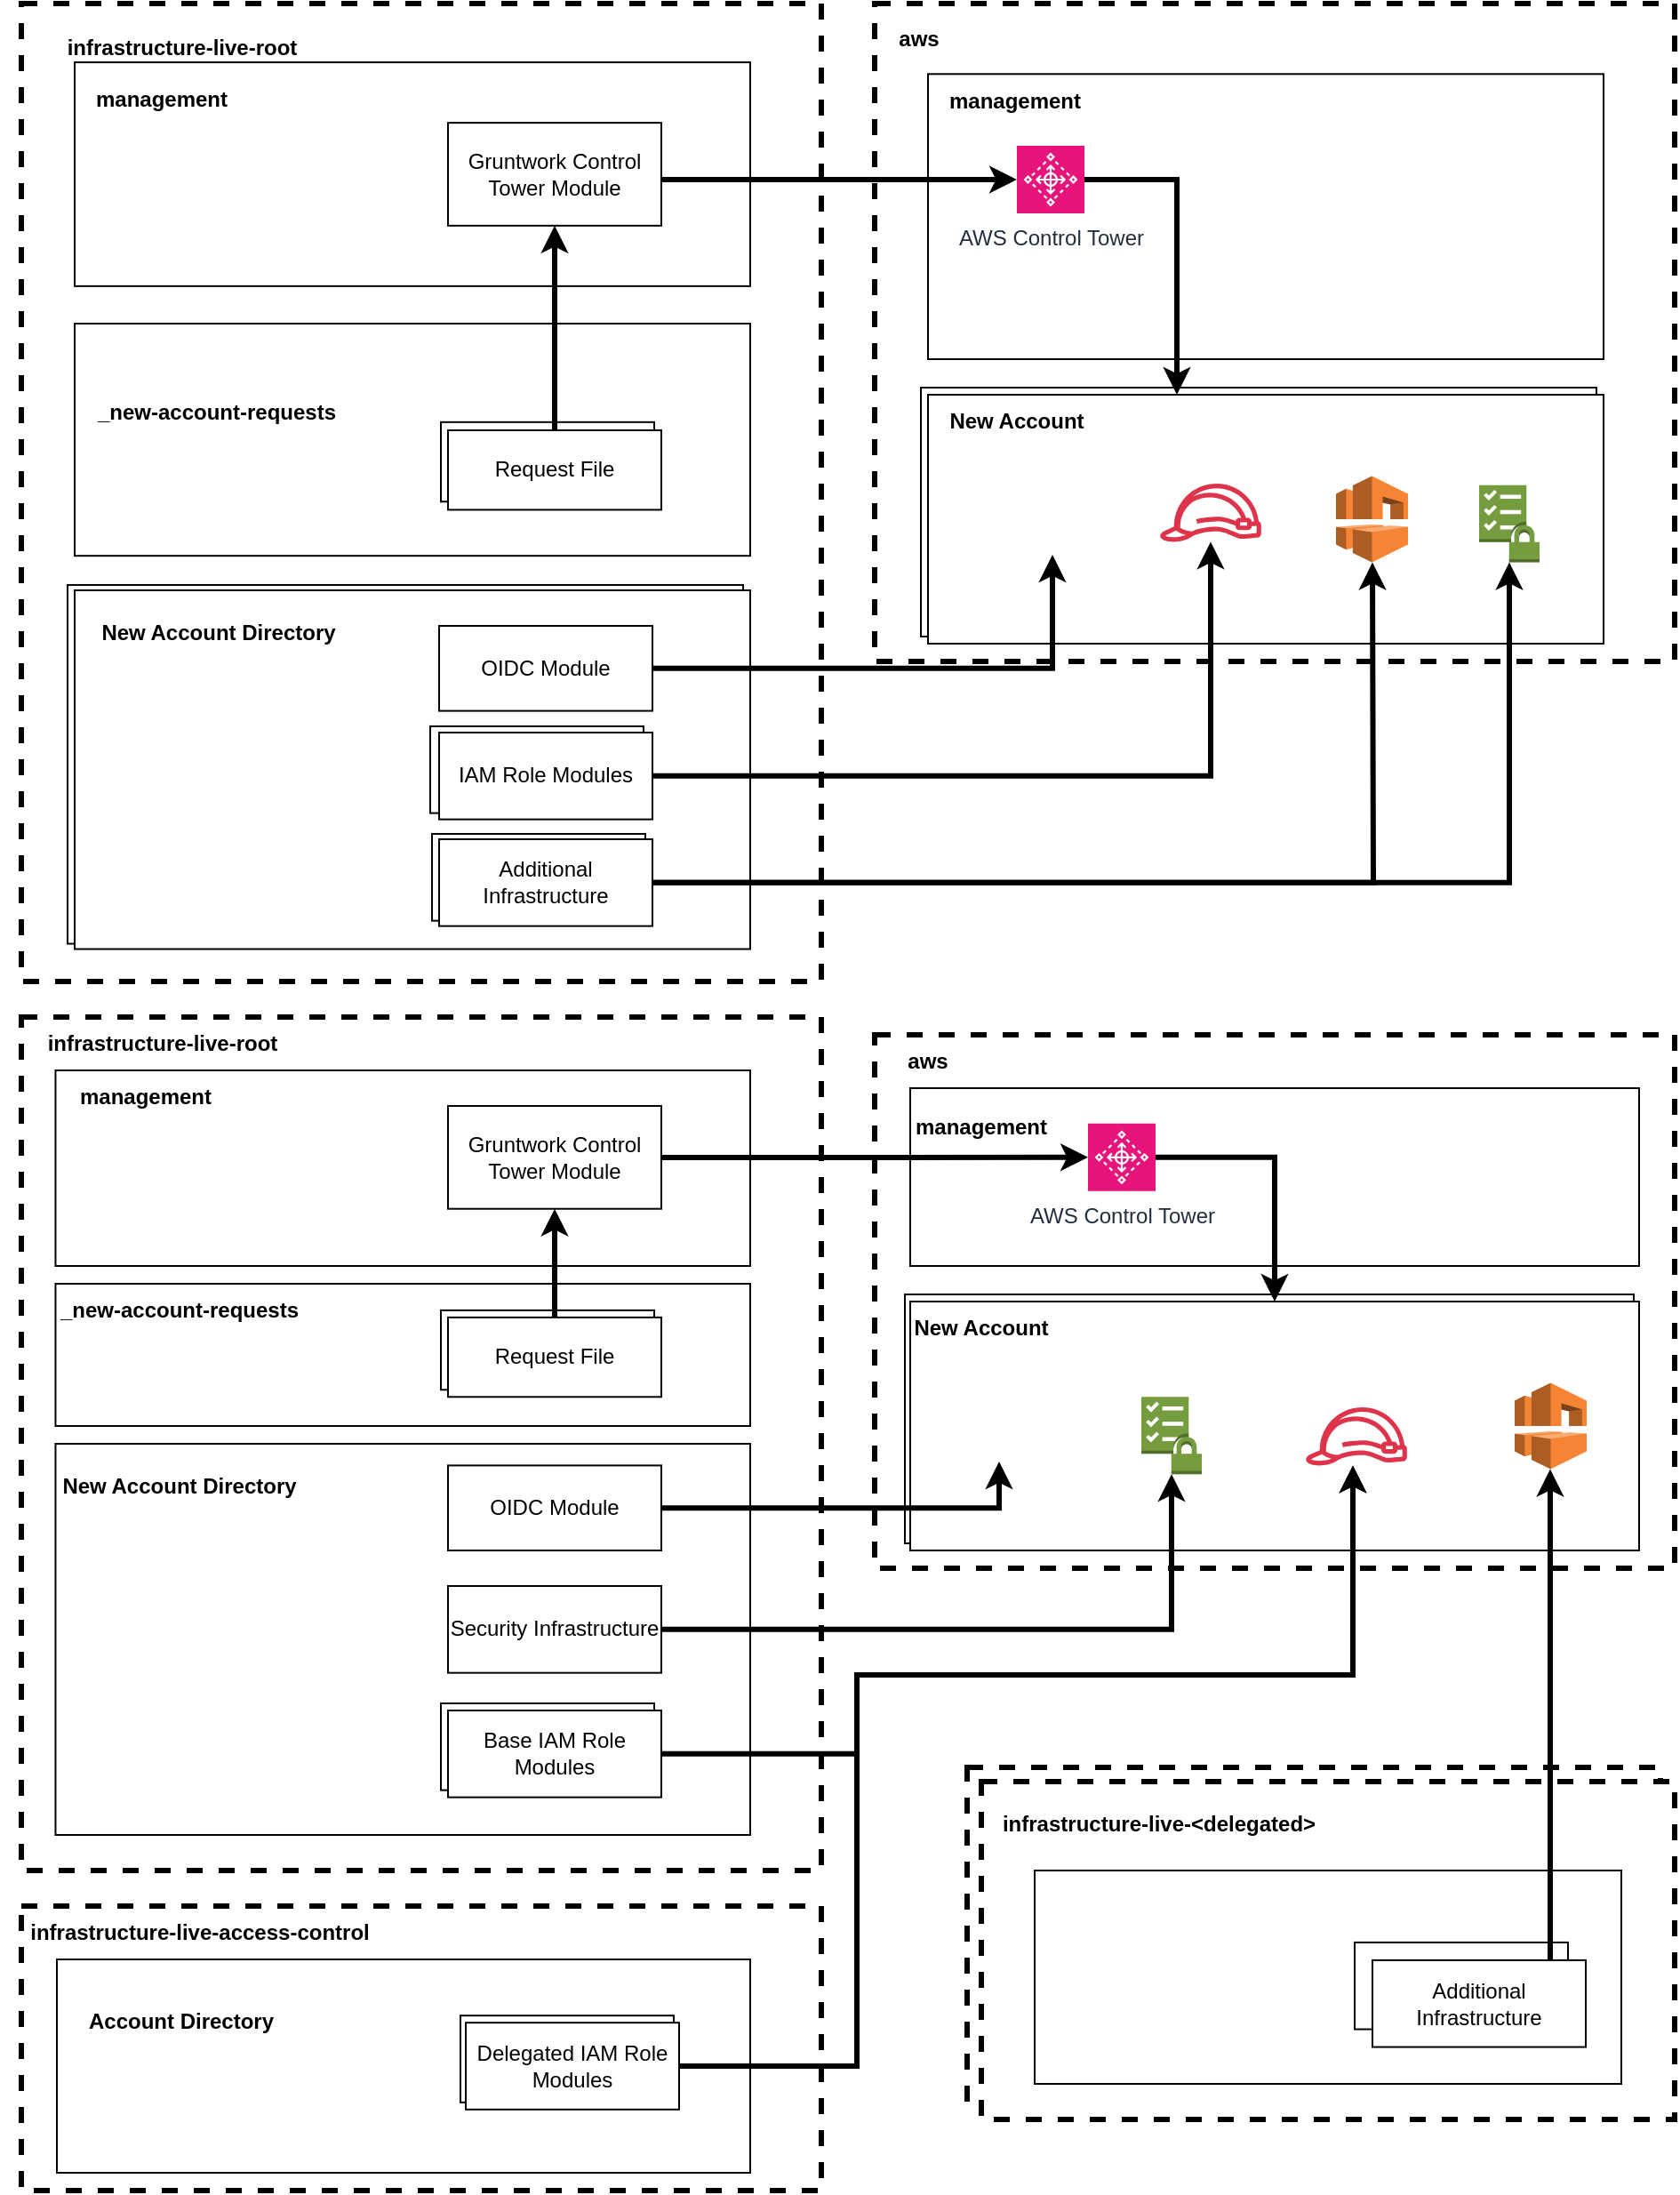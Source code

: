 <mxfile version="24.8.4">
  <diagram name="Page-1" id="_OvDYVZCR58eLT1cMTpH">
    <mxGraphModel grid="1" page="1" gridSize="10" guides="1" tooltips="1" connect="1" arrows="1" fold="1" pageScale="1" pageWidth="850" pageHeight="1100" math="0" shadow="0">
      <root>
        <mxCell id="0" />
        <mxCell id="1" parent="0" />
        <mxCell id="yuZpBe4zUW5v6F5EWspI-28" value="" style="rounded=0;whiteSpace=wrap;html=1;fillColor=default;dashed=1;strokeWidth=3;" vertex="1" parent="1">
          <mxGeometry x="602" y="1132" width="390" height="190" as="geometry" />
        </mxCell>
        <mxCell id="yuZpBe4zUW5v6F5EWspI-27" value="" style="rounded=0;whiteSpace=wrap;html=1;fillColor=default;" vertex="1" parent="1">
          <mxGeometry x="567" y="866" width="410" height="140" as="geometry" />
        </mxCell>
        <mxCell id="yuZpBe4zUW5v6F5EWspI-26" value="Request File" style="rounded=0;whiteSpace=wrap;html=1;" vertex="1" parent="1">
          <mxGeometry x="306" y="874.934" width="120" height="44.71" as="geometry" />
        </mxCell>
        <mxCell id="yuZpBe4zUW5v6F5EWspI-25" value="Delegated IAM Role Modules" style="rounded=0;whiteSpace=wrap;html=1;" vertex="1" parent="1">
          <mxGeometry x="317" y="1271.59" width="120" height="48.82" as="geometry" />
        </mxCell>
        <mxCell id="yuZpBe4zUW5v6F5EWspI-24" value="Base IAM Role Modules" style="rounded=0;whiteSpace=wrap;html=1;" vertex="1" parent="1">
          <mxGeometry x="306" y="1096" width="120" height="48.82" as="geometry" />
        </mxCell>
        <mxCell id="yuZpBe4zUW5v6F5EWspI-15" value="" style="group;fillColor=default;" connectable="0" vertex="1" parent="1">
          <mxGeometry x="576" y="356" width="380" height="140" as="geometry" />
        </mxCell>
        <mxCell id="yuZpBe4zUW5v6F5EWspI-16" value="" style="rounded=0;whiteSpace=wrap;html=1;fillColor=none;" vertex="1" parent="yuZpBe4zUW5v6F5EWspI-15">
          <mxGeometry width="380" height="140" as="geometry" />
        </mxCell>
        <mxCell id="yuZpBe4zUW5v6F5EWspI-18" value="" style="shape=image;html=1;verticalAlign=top;verticalLabelPosition=bottom;labelBackgroundColor=#ffffff;imageAspect=0;aspect=fixed;image=https://cdn2.iconfinder.com/data/icons/freebie-social-media-icons/64/openid.png" vertex="1" parent="yuZpBe4zUW5v6F5EWspI-15">
          <mxGeometry x="50" y="50" width="40" height="40" as="geometry" />
        </mxCell>
        <mxCell id="yuZpBe4zUW5v6F5EWspI-19" value="" style="sketch=0;outlineConnect=0;fontColor=#232F3E;gradientColor=none;fillColor=#DD344C;strokeColor=none;dashed=0;verticalLabelPosition=bottom;verticalAlign=top;align=center;html=1;fontSize=12;fontStyle=0;aspect=fixed;pointerEvents=1;shape=mxgraph.aws4.role;" vertex="1" parent="yuZpBe4zUW5v6F5EWspI-15">
          <mxGeometry x="130" y="50" width="58" height="32.72" as="geometry" />
        </mxCell>
        <mxCell id="yuZpBe4zUW5v6F5EWspI-20" value="" style="outlineConnect=0;dashed=0;verticalLabelPosition=bottom;verticalAlign=top;align=center;html=1;shape=mxgraph.aws3.vpc;fillColor=#F58534;gradientColor=none;" vertex="1" parent="yuZpBe4zUW5v6F5EWspI-15">
          <mxGeometry x="229.5" y="45.7" width="40.5" height="48.6" as="geometry" />
        </mxCell>
        <mxCell id="yuZpBe4zUW5v6F5EWspI-21" value="" style="outlineConnect=0;dashed=0;verticalLabelPosition=bottom;verticalAlign=top;align=center;html=1;shape=mxgraph.aws3.checklist_security;fillColor=#759C3E;gradientColor=none;" vertex="1" parent="yuZpBe4zUW5v6F5EWspI-15">
          <mxGeometry x="310" y="50.86" width="34" height="43.44" as="geometry" />
        </mxCell>
        <mxCell id="fzLWQLIl82AEHUw5nBBU-90" value="" style="rounded=0;whiteSpace=wrap;html=1;fillColor=default;dashed=1;strokeWidth=3;" vertex="1" parent="1">
          <mxGeometry x="610" y="1140" width="390" height="190" as="geometry" />
        </mxCell>
        <mxCell id="fzLWQLIl82AEHUw5nBBU-86" value="" style="rounded=0;whiteSpace=wrap;html=1;fillColor=none;dashed=1;strokeWidth=3;" vertex="1" parent="1">
          <mxGeometry x="70" y="710" width="450" height="480" as="geometry" />
        </mxCell>
        <mxCell id="fzLWQLIl82AEHUw5nBBU-87" value="" style="rounded=0;whiteSpace=wrap;html=1;fillColor=none;dashed=1;strokeWidth=3;" vertex="1" parent="1">
          <mxGeometry x="70" y="1210" width="450" height="160" as="geometry" />
        </mxCell>
        <mxCell id="fzLWQLIl82AEHUw5nBBU-76" value="Additional Infrastructure" style="rounded=0;whiteSpace=wrap;html=1;" vertex="1" parent="1">
          <mxGeometry x="820" y="1230.45" width="120" height="48.83" as="geometry" />
        </mxCell>
        <mxCell id="fzLWQLIl82AEHUw5nBBU-43" value="" style="rounded=0;whiteSpace=wrap;html=1;dashed=1;strokeWidth=3;fillColor=none;" vertex="1" parent="1">
          <mxGeometry x="550" y="720" width="450" height="300" as="geometry" />
        </mxCell>
        <mxCell id="W4igeh2Wtxqwvv6U0WJz-3" value="" style="group" connectable="0" vertex="1" parent="1">
          <mxGeometry x="70" y="140" width="450" height="550" as="geometry" />
        </mxCell>
        <mxCell id="yuZpBe4zUW5v6F5EWspI-22" value="" style="rounded=0;whiteSpace=wrap;html=1;fillColor=default;" vertex="1" parent="W4igeh2Wtxqwvv6U0WJz-3">
          <mxGeometry x="26" y="327" width="380" height="201.77" as="geometry" />
        </mxCell>
        <mxCell id="W4igeh2Wtxqwvv6U0WJz-1" value="" style="rounded=0;whiteSpace=wrap;html=1;fillColor=none;strokeWidth=3;dashed=1;" vertex="1" parent="W4igeh2Wtxqwvv6U0WJz-3">
          <mxGeometry width="450" height="550" as="geometry" />
        </mxCell>
        <mxCell id="W4igeh2Wtxqwvv6U0WJz-2" value="infrastructure-live-root" style="text;html=1;align=center;verticalAlign=middle;whiteSpace=wrap;rounded=0;fontStyle=1" vertex="1" parent="W4igeh2Wtxqwvv6U0WJz-3">
          <mxGeometry width="180.91" height="49.28" as="geometry" />
        </mxCell>
        <mxCell id="W4igeh2Wtxqwvv6U0WJz-7" value="" style="group" connectable="0" vertex="1" parent="W4igeh2Wtxqwvv6U0WJz-3">
          <mxGeometry x="30" y="58.928" width="380" height="100" as="geometry" />
        </mxCell>
        <mxCell id="W4igeh2Wtxqwvv6U0WJz-5" value="" style="rounded=0;whiteSpace=wrap;html=1;fillColor=none;" vertex="1" parent="W4igeh2Wtxqwvv6U0WJz-7">
          <mxGeometry y="-25.88" width="380" height="125.88" as="geometry" />
        </mxCell>
        <mxCell id="W4igeh2Wtxqwvv6U0WJz-21" value="Gruntwork Control Tower Module" style="rounded=0;whiteSpace=wrap;html=1;" vertex="1" parent="W4igeh2Wtxqwvv6U0WJz-7">
          <mxGeometry x="210" y="8.14" width="120" height="57.85" as="geometry" />
        </mxCell>
        <mxCell id="W4igeh2Wtxqwvv6U0WJz-10" value="" style="group" connectable="0" vertex="1" parent="W4igeh2Wtxqwvv6U0WJz-3">
          <mxGeometry x="30" y="220.004" width="380" height="90.59" as="geometry" />
        </mxCell>
        <mxCell id="yuZpBe4zUW5v6F5EWspI-23" value="Request File" style="rounded=0;whiteSpace=wrap;html=1;" vertex="1" parent="W4igeh2Wtxqwvv6U0WJz-10">
          <mxGeometry x="206" y="15.41" width="120" height="44.71" as="geometry" />
        </mxCell>
        <mxCell id="W4igeh2Wtxqwvv6U0WJz-8" value="" style="rounded=0;whiteSpace=wrap;html=1;fillColor=none;" vertex="1" parent="W4igeh2Wtxqwvv6U0WJz-10">
          <mxGeometry y="-40" width="380" height="130.59" as="geometry" />
        </mxCell>
        <mxCell id="W4igeh2Wtxqwvv6U0WJz-9" value="_new-account-requests" style="text;html=1;align=center;verticalAlign=middle;whiteSpace=wrap;rounded=0;fontStyle=1" vertex="1" parent="W4igeh2Wtxqwvv6U0WJz-10">
          <mxGeometry x="10" width="140" height="19.412" as="geometry" />
        </mxCell>
        <mxCell id="W4igeh2Wtxqwvv6U0WJz-23" value="Request File" style="rounded=0;whiteSpace=wrap;html=1;" vertex="1" parent="W4igeh2Wtxqwvv6U0WJz-10">
          <mxGeometry x="210" y="20" width="120" height="44.71" as="geometry" />
        </mxCell>
        <mxCell id="W4igeh2Wtxqwvv6U0WJz-24" style="edgeStyle=orthogonalEdgeStyle;rounded=0;orthogonalLoop=1;jettySize=auto;html=1;strokeWidth=3;" edge="1" parent="W4igeh2Wtxqwvv6U0WJz-3" source="W4igeh2Wtxqwvv6U0WJz-23" target="W4igeh2Wtxqwvv6U0WJz-21">
          <mxGeometry relative="1" as="geometry" />
        </mxCell>
        <mxCell id="W4igeh2Wtxqwvv6U0WJz-26" value="" style="rounded=0;whiteSpace=wrap;html=1;fillColor=default;" vertex="1" parent="W4igeh2Wtxqwvv6U0WJz-3">
          <mxGeometry x="30" y="330" width="380" height="201.77" as="geometry" />
        </mxCell>
        <mxCell id="W4igeh2Wtxqwvv6U0WJz-27" value="New Account Directory" style="text;html=1;align=center;verticalAlign=middle;whiteSpace=wrap;rounded=0;fontStyle=1" vertex="1" parent="W4igeh2Wtxqwvv6U0WJz-3">
          <mxGeometry x="40.91" y="340.001" width="140" height="28.947" as="geometry" />
        </mxCell>
        <mxCell id="W4igeh2Wtxqwvv6U0WJz-28" value="OIDC Module" style="rounded=0;whiteSpace=wrap;html=1;" vertex="1" parent="W4igeh2Wtxqwvv6U0WJz-3">
          <mxGeometry x="235" y="350" width="120" height="47.8" as="geometry" />
        </mxCell>
        <mxCell id="W4igeh2Wtxqwvv6U0WJz-104" value="" style="rounded=0;whiteSpace=wrap;html=1;" vertex="1" parent="W4igeh2Wtxqwvv6U0WJz-3">
          <mxGeometry x="230" y="406.48" width="120" height="48.82" as="geometry" />
        </mxCell>
        <mxCell id="W4igeh2Wtxqwvv6U0WJz-29" value="IAM Role Modules" style="rounded=0;whiteSpace=wrap;html=1;" vertex="1" parent="W4igeh2Wtxqwvv6U0WJz-3">
          <mxGeometry x="235" y="410" width="120" height="48.82" as="geometry" />
        </mxCell>
        <mxCell id="fzLWQLIl82AEHUw5nBBU-1" value="Additional Infrastructure" style="rounded=0;whiteSpace=wrap;html=1;" vertex="1" parent="W4igeh2Wtxqwvv6U0WJz-3">
          <mxGeometry x="231" y="467" width="120" height="48.83" as="geometry" />
        </mxCell>
        <mxCell id="W4igeh2Wtxqwvv6U0WJz-66" value="Additional Infrastructure" style="rounded=0;whiteSpace=wrap;html=1;" vertex="1" parent="W4igeh2Wtxqwvv6U0WJz-3">
          <mxGeometry x="235" y="470" width="120" height="48.83" as="geometry" />
        </mxCell>
        <mxCell id="W4igeh2Wtxqwvv6U0WJz-11" value="" style="group" connectable="0" vertex="1" parent="1">
          <mxGeometry x="550" y="140" width="450" height="370" as="geometry" />
        </mxCell>
        <mxCell id="W4igeh2Wtxqwvv6U0WJz-12" value="" style="rounded=0;whiteSpace=wrap;html=1;fillColor=none;strokeWidth=3;dashed=1;" vertex="1" parent="W4igeh2Wtxqwvv6U0WJz-11">
          <mxGeometry width="450" height="370" as="geometry" />
        </mxCell>
        <mxCell id="W4igeh2Wtxqwvv6U0WJz-13" value="aws" style="text;html=1;align=center;verticalAlign=middle;whiteSpace=wrap;rounded=0;fontStyle=1" vertex="1" parent="W4igeh2Wtxqwvv6U0WJz-11">
          <mxGeometry width="50" height="39.64" as="geometry" />
        </mxCell>
        <mxCell id="W4igeh2Wtxqwvv6U0WJz-14" value="" style="group" connectable="0" vertex="1" parent="W4igeh2Wtxqwvv6U0WJz-11">
          <mxGeometry x="30" y="39.64" width="380" height="160.36" as="geometry" />
        </mxCell>
        <mxCell id="W4igeh2Wtxqwvv6U0WJz-15" value="" style="rounded=0;whiteSpace=wrap;html=1;fillColor=none;" vertex="1" parent="W4igeh2Wtxqwvv6U0WJz-14">
          <mxGeometry y="1.421e-14" width="380" height="160.36" as="geometry" />
        </mxCell>
        <mxCell id="W4igeh2Wtxqwvv6U0WJz-16" value="management" style="text;html=1;align=center;verticalAlign=middle;whiteSpace=wrap;rounded=0;fontStyle=1" vertex="1" parent="W4igeh2Wtxqwvv6U0WJz-14">
          <mxGeometry x="20.004" width="58.462" height="30" as="geometry" />
        </mxCell>
        <mxCell id="W4igeh2Wtxqwvv6U0WJz-20" value="AWS Control Tower" style="sketch=0;points=[[0,0,0],[0.25,0,0],[0.5,0,0],[0.75,0,0],[1,0,0],[0,1,0],[0.25,1,0],[0.5,1,0],[0.75,1,0],[1,1,0],[0,0.25,0],[0,0.5,0],[0,0.75,0],[1,0.25,0],[1,0.5,0],[1,0.75,0]];points=[[0,0,0],[0.25,0,0],[0.5,0,0],[0.75,0,0],[1,0,0],[0,1,0],[0.25,1,0],[0.5,1,0],[0.75,1,0],[1,1,0],[0,0.25,0],[0,0.5,0],[0,0.75,0],[1,0.25,0],[1,0.5,0],[1,0.75,0]];outlineConnect=0;fontColor=#232F3E;fillColor=#E7157B;strokeColor=#ffffff;dashed=0;verticalLabelPosition=bottom;verticalAlign=top;align=center;html=1;fontSize=12;fontStyle=0;aspect=fixed;shape=mxgraph.aws4.resourceIcon;resIcon=mxgraph.aws4.control_tower;" vertex="1" parent="W4igeh2Wtxqwvv6U0WJz-14">
          <mxGeometry x="50" y="40.36" width="38" height="38" as="geometry" />
        </mxCell>
        <mxCell id="W4igeh2Wtxqwvv6U0WJz-17" value="" style="group;fillColor=default;" connectable="0" vertex="1" parent="W4igeh2Wtxqwvv6U0WJz-11">
          <mxGeometry x="30" y="220" width="380" height="140" as="geometry" />
        </mxCell>
        <mxCell id="W4igeh2Wtxqwvv6U0WJz-18" value="" style="rounded=0;whiteSpace=wrap;html=1;fillColor=none;" vertex="1" parent="W4igeh2Wtxqwvv6U0WJz-17">
          <mxGeometry width="380" height="140" as="geometry" />
        </mxCell>
        <mxCell id="W4igeh2Wtxqwvv6U0WJz-19" value="New Account" style="text;html=1;align=center;verticalAlign=middle;whiteSpace=wrap;rounded=0;fontStyle=1" vertex="1" parent="W4igeh2Wtxqwvv6U0WJz-17">
          <mxGeometry width="100" height="30" as="geometry" />
        </mxCell>
        <mxCell id="W4igeh2Wtxqwvv6U0WJz-30" value="" style="shape=image;html=1;verticalAlign=top;verticalLabelPosition=bottom;labelBackgroundColor=#ffffff;imageAspect=0;aspect=fixed;image=https://cdn2.iconfinder.com/data/icons/freebie-social-media-icons/64/openid.png" vertex="1" parent="W4igeh2Wtxqwvv6U0WJz-17">
          <mxGeometry x="50" y="50" width="40" height="40" as="geometry" />
        </mxCell>
        <mxCell id="W4igeh2Wtxqwvv6U0WJz-32" value="" style="sketch=0;outlineConnect=0;fontColor=#232F3E;gradientColor=none;fillColor=#DD344C;strokeColor=none;dashed=0;verticalLabelPosition=bottom;verticalAlign=top;align=center;html=1;fontSize=12;fontStyle=0;aspect=fixed;pointerEvents=1;shape=mxgraph.aws4.role;" vertex="1" parent="W4igeh2Wtxqwvv6U0WJz-17">
          <mxGeometry x="130" y="50" width="58" height="32.72" as="geometry" />
        </mxCell>
        <mxCell id="W4igeh2Wtxqwvv6U0WJz-105" value="" style="outlineConnect=0;dashed=0;verticalLabelPosition=bottom;verticalAlign=top;align=center;html=1;shape=mxgraph.aws3.vpc;fillColor=#F58534;gradientColor=none;" vertex="1" parent="W4igeh2Wtxqwvv6U0WJz-17">
          <mxGeometry x="229.5" y="45.7" width="40.5" height="48.6" as="geometry" />
        </mxCell>
        <mxCell id="W4igeh2Wtxqwvv6U0WJz-106" value="" style="outlineConnect=0;dashed=0;verticalLabelPosition=bottom;verticalAlign=top;align=center;html=1;shape=mxgraph.aws3.checklist_security;fillColor=#759C3E;gradientColor=none;" vertex="1" parent="W4igeh2Wtxqwvv6U0WJz-17">
          <mxGeometry x="310" y="50.86" width="34" height="43.44" as="geometry" />
        </mxCell>
        <mxCell id="W4igeh2Wtxqwvv6U0WJz-25" style="edgeStyle=orthogonalEdgeStyle;rounded=0;orthogonalLoop=1;jettySize=auto;html=1;fontSize=11;strokeWidth=3;" edge="1" parent="W4igeh2Wtxqwvv6U0WJz-11" source="W4igeh2Wtxqwvv6U0WJz-20" target="W4igeh2Wtxqwvv6U0WJz-18">
          <mxGeometry relative="1" as="geometry">
            <Array as="points">
              <mxPoint x="170" y="99" />
            </Array>
          </mxGeometry>
        </mxCell>
        <mxCell id="W4igeh2Wtxqwvv6U0WJz-22" style="edgeStyle=orthogonalEdgeStyle;rounded=0;orthogonalLoop=1;jettySize=auto;html=1;strokeWidth=3;" edge="1" parent="1" source="W4igeh2Wtxqwvv6U0WJz-21" target="W4igeh2Wtxqwvv6U0WJz-20">
          <mxGeometry relative="1" as="geometry">
            <Array as="points">
              <mxPoint x="480" y="239" />
              <mxPoint x="480" y="239" />
            </Array>
          </mxGeometry>
        </mxCell>
        <mxCell id="W4igeh2Wtxqwvv6U0WJz-6" value="management" style="text;html=1;align=center;verticalAlign=middle;whiteSpace=wrap;rounded=0;fontStyle=1" vertex="1" parent="1">
          <mxGeometry x="120.004" y="181.07" width="58.462" height="25.991" as="geometry" />
        </mxCell>
        <mxCell id="W4igeh2Wtxqwvv6U0WJz-31" style="edgeStyle=orthogonalEdgeStyle;rounded=0;orthogonalLoop=1;jettySize=auto;html=1;strokeWidth=3;" edge="1" parent="1" source="W4igeh2Wtxqwvv6U0WJz-28" target="W4igeh2Wtxqwvv6U0WJz-30">
          <mxGeometry relative="1" as="geometry" />
        </mxCell>
        <mxCell id="W4igeh2Wtxqwvv6U0WJz-33" style="edgeStyle=orthogonalEdgeStyle;rounded=0;orthogonalLoop=1;jettySize=auto;html=1;strokeWidth=3;" edge="1" parent="1" source="W4igeh2Wtxqwvv6U0WJz-29" target="W4igeh2Wtxqwvv6U0WJz-32">
          <mxGeometry relative="1" as="geometry" />
        </mxCell>
        <mxCell id="W4igeh2Wtxqwvv6U0WJz-68" style="edgeStyle=orthogonalEdgeStyle;rounded=0;orthogonalLoop=1;jettySize=auto;html=1;strokeWidth=3;" edge="1" parent="1" source="W4igeh2Wtxqwvv6U0WJz-66">
          <mxGeometry relative="1" as="geometry">
            <mxPoint x="830" y="454.31" as="targetPoint" />
          </mxGeometry>
        </mxCell>
        <mxCell id="fzLWQLIl82AEHUw5nBBU-2" style="edgeStyle=orthogonalEdgeStyle;rounded=0;orthogonalLoop=1;jettySize=auto;html=1;strokeWidth=3;" edge="1" parent="1" source="W4igeh2Wtxqwvv6U0WJz-66" target="W4igeh2Wtxqwvv6U0WJz-106">
          <mxGeometry relative="1" as="geometry" />
        </mxCell>
        <mxCell id="fzLWQLIl82AEHUw5nBBU-45" value="" style="rounded=0;whiteSpace=wrap;html=1;fillColor=none;" vertex="1" parent="1">
          <mxGeometry x="570" y="750" width="410" height="100" as="geometry" />
        </mxCell>
        <mxCell id="fzLWQLIl82AEHUw5nBBU-44" value="aws" style="text;html=1;align=center;verticalAlign=middle;whiteSpace=wrap;rounded=0;fontStyle=1" vertex="1" parent="1">
          <mxGeometry x="550" y="720" width="60" height="30" as="geometry" />
        </mxCell>
        <mxCell id="fzLWQLIl82AEHUw5nBBU-46" value="management" style="text;html=1;align=center;verticalAlign=middle;whiteSpace=wrap;rounded=0;fontStyle=1" vertex="1" parent="1">
          <mxGeometry x="580" y="757.06" width="60" height="30" as="geometry" />
        </mxCell>
        <mxCell id="fzLWQLIl82AEHUw5nBBU-60" style="edgeStyle=orthogonalEdgeStyle;rounded=0;orthogonalLoop=1;jettySize=auto;html=1;strokeWidth=3;" edge="1" parent="1" source="fzLWQLIl82AEHUw5nBBU-47" target="fzLWQLIl82AEHUw5nBBU-48">
          <mxGeometry relative="1" as="geometry">
            <Array as="points">
              <mxPoint x="775" y="789" />
            </Array>
          </mxGeometry>
        </mxCell>
        <mxCell id="fzLWQLIl82AEHUw5nBBU-47" value="AWS Control Tower" style="sketch=0;points=[[0,0,0],[0.25,0,0],[0.5,0,0],[0.75,0,0],[1,0,0],[0,1,0],[0.25,1,0],[0.5,1,0],[0.75,1,0],[1,1,0],[0,0.25,0],[0,0.5,0],[0,0.75,0],[1,0.25,0],[1,0.5,0],[1,0.75,0]];points=[[0,0,0],[0.25,0,0],[0.5,0,0],[0.75,0,0],[1,0,0],[0,1,0],[0.25,1,0],[0.5,1,0],[0.75,1,0],[1,1,0],[0,0.25,0],[0,0.5,0],[0,0.75,0],[1,0.25,0],[1,0.5,0],[1,0.75,0]];outlineConnect=0;fontColor=#232F3E;fillColor=#E7157B;strokeColor=#ffffff;dashed=0;verticalLabelPosition=bottom;verticalAlign=top;align=center;html=1;fontSize=12;fontStyle=0;aspect=fixed;shape=mxgraph.aws4.resourceIcon;resIcon=mxgraph.aws4.control_tower;" vertex="1" parent="1">
          <mxGeometry x="670" y="769.92" width="38" height="38" as="geometry" />
        </mxCell>
        <mxCell id="fzLWQLIl82AEHUw5nBBU-48" value="" style="rounded=0;whiteSpace=wrap;html=1;fillColor=default;" vertex="1" parent="1">
          <mxGeometry x="570" y="870" width="410" height="140" as="geometry" />
        </mxCell>
        <mxCell id="fzLWQLIl82AEHUw5nBBU-49" value="New Account" style="text;html=1;align=center;verticalAlign=middle;whiteSpace=wrap;rounded=0;fontStyle=1" vertex="1" parent="1">
          <mxGeometry x="570" y="870" width="80" height="30" as="geometry" />
        </mxCell>
        <mxCell id="fzLWQLIl82AEHUw5nBBU-52" value="" style="rounded=0;whiteSpace=wrap;html=1;fillColor=none;" vertex="1" parent="1">
          <mxGeometry x="89.23" y="740" width="390.77" height="110" as="geometry" />
        </mxCell>
        <mxCell id="fzLWQLIl82AEHUw5nBBU-53" value="management" style="text;html=1;align=center;verticalAlign=middle;whiteSpace=wrap;rounded=0;fontStyle=1" vertex="1" parent="1">
          <mxGeometry x="110.0" y="740" width="60" height="30" as="geometry" />
        </mxCell>
        <mxCell id="fzLWQLIl82AEHUw5nBBU-59" style="edgeStyle=orthogonalEdgeStyle;rounded=0;orthogonalLoop=1;jettySize=auto;html=1;strokeWidth=3;" edge="1" parent="1" source="fzLWQLIl82AEHUw5nBBU-54" target="fzLWQLIl82AEHUw5nBBU-47">
          <mxGeometry relative="1" as="geometry" />
        </mxCell>
        <mxCell id="fzLWQLIl82AEHUw5nBBU-54" value="Gruntwork Control Tower Module" style="rounded=0;whiteSpace=wrap;html=1;" vertex="1" parent="1">
          <mxGeometry x="310" y="759.998" width="120" height="57.85" as="geometry" />
        </mxCell>
        <mxCell id="fzLWQLIl82AEHUw5nBBU-55" value="" style="rounded=0;whiteSpace=wrap;html=1;fillColor=none;" vertex="1" parent="1">
          <mxGeometry x="89.23" y="860" width="390.77" height="80" as="geometry" />
        </mxCell>
        <mxCell id="fzLWQLIl82AEHUw5nBBU-56" value="_new-account-requests" style="text;html=1;align=center;verticalAlign=middle;whiteSpace=wrap;rounded=0;fontStyle=1" vertex="1" parent="1">
          <mxGeometry x="89.23" y="860" width="140" height="30" as="geometry" />
        </mxCell>
        <mxCell id="fzLWQLIl82AEHUw5nBBU-58" style="edgeStyle=orthogonalEdgeStyle;rounded=0;orthogonalLoop=1;jettySize=auto;html=1;strokeWidth=3;" edge="1" parent="1" source="fzLWQLIl82AEHUw5nBBU-57" target="fzLWQLIl82AEHUw5nBBU-54">
          <mxGeometry relative="1" as="geometry" />
        </mxCell>
        <mxCell id="fzLWQLIl82AEHUw5nBBU-57" value="Request File" style="rounded=0;whiteSpace=wrap;html=1;" vertex="1" parent="1">
          <mxGeometry x="310" y="878.934" width="120" height="44.71" as="geometry" />
        </mxCell>
        <mxCell id="fzLWQLIl82AEHUw5nBBU-61" value="" style="rounded=0;whiteSpace=wrap;html=1;fillColor=none;" vertex="1" parent="1">
          <mxGeometry x="89.23" y="950" width="390.77" height="220" as="geometry" />
        </mxCell>
        <mxCell id="fzLWQLIl82AEHUw5nBBU-62" value="New Account Directory" style="text;html=1;align=center;verticalAlign=middle;whiteSpace=wrap;rounded=0;fontStyle=1" vertex="1" parent="1">
          <mxGeometry x="89.23" y="960.001" width="140" height="28.947" as="geometry" />
        </mxCell>
        <mxCell id="fzLWQLIl82AEHUw5nBBU-78" style="edgeStyle=orthogonalEdgeStyle;rounded=0;orthogonalLoop=1;jettySize=auto;html=1;strokeWidth=3;" edge="1" parent="1" source="fzLWQLIl82AEHUw5nBBU-63" target="fzLWQLIl82AEHUw5nBBU-64">
          <mxGeometry relative="1" as="geometry" />
        </mxCell>
        <mxCell id="fzLWQLIl82AEHUw5nBBU-63" value="OIDC Module" style="rounded=0;whiteSpace=wrap;html=1;" vertex="1" parent="1">
          <mxGeometry x="310" y="962.2" width="120" height="47.8" as="geometry" />
        </mxCell>
        <mxCell id="fzLWQLIl82AEHUw5nBBU-64" value="" style="shape=image;html=1;verticalAlign=top;verticalLabelPosition=bottom;labelBackgroundColor=#ffffff;imageAspect=0;aspect=fixed;image=https://cdn2.iconfinder.com/data/icons/freebie-social-media-icons/64/openid.png" vertex="1" parent="1">
          <mxGeometry x="600" y="920" width="40" height="40" as="geometry" />
        </mxCell>
        <mxCell id="fzLWQLIl82AEHUw5nBBU-65" value="" style="sketch=0;outlineConnect=0;fontColor=#232F3E;gradientColor=none;fillColor=#DD344C;strokeColor=none;dashed=0;verticalLabelPosition=bottom;verticalAlign=top;align=center;html=1;fontSize=12;fontStyle=0;aspect=fixed;pointerEvents=1;shape=mxgraph.aws4.role;" vertex="1" parent="1">
          <mxGeometry x="792" y="929.48" width="58" height="32.72" as="geometry" />
        </mxCell>
        <mxCell id="fzLWQLIl82AEHUw5nBBU-66" value="" style="outlineConnect=0;dashed=0;verticalLabelPosition=bottom;verticalAlign=top;align=center;html=1;shape=mxgraph.aws3.checklist_security;fillColor=#759C3E;gradientColor=none;" vertex="1" parent="1">
          <mxGeometry x="700" y="923.64" width="34" height="43.44" as="geometry" />
        </mxCell>
        <mxCell id="fzLWQLIl82AEHUw5nBBU-84" style="edgeStyle=orthogonalEdgeStyle;rounded=0;orthogonalLoop=1;jettySize=auto;html=1;strokeWidth=3;" edge="1" parent="1" source="fzLWQLIl82AEHUw5nBBU-67" target="fzLWQLIl82AEHUw5nBBU-65">
          <mxGeometry relative="1" as="geometry">
            <Array as="points">
              <mxPoint x="540" y="1124" />
              <mxPoint x="540" y="1080" />
              <mxPoint x="819" y="1080" />
            </Array>
          </mxGeometry>
        </mxCell>
        <mxCell id="fzLWQLIl82AEHUw5nBBU-67" value="Base IAM Role Modules" style="rounded=0;whiteSpace=wrap;html=1;" vertex="1" parent="1">
          <mxGeometry x="310" y="1100" width="120" height="48.82" as="geometry" />
        </mxCell>
        <mxCell id="fzLWQLIl82AEHUw5nBBU-83" style="edgeStyle=orthogonalEdgeStyle;rounded=0;orthogonalLoop=1;jettySize=auto;html=1;strokeWidth=3;" edge="1" parent="1" source="fzLWQLIl82AEHUw5nBBU-68" target="fzLWQLIl82AEHUw5nBBU-66">
          <mxGeometry relative="1" as="geometry" />
        </mxCell>
        <mxCell id="fzLWQLIl82AEHUw5nBBU-68" value="Security Infrastructure" style="rounded=0;whiteSpace=wrap;html=1;" vertex="1" parent="1">
          <mxGeometry x="310" y="1030.0" width="120" height="48.83" as="geometry" />
        </mxCell>
        <mxCell id="fzLWQLIl82AEHUw5nBBU-69" value="" style="rounded=0;whiteSpace=wrap;html=1;fillColor=none;" vertex="1" parent="1">
          <mxGeometry x="90" y="1240" width="390" height="120" as="geometry" />
        </mxCell>
        <mxCell id="fzLWQLIl82AEHUw5nBBU-85" style="edgeStyle=orthogonalEdgeStyle;rounded=0;orthogonalLoop=1;jettySize=auto;html=1;strokeWidth=3;" edge="1" parent="1" source="fzLWQLIl82AEHUw5nBBU-70" target="fzLWQLIl82AEHUw5nBBU-65">
          <mxGeometry relative="1" as="geometry">
            <Array as="points">
              <mxPoint x="540" y="1300" />
              <mxPoint x="540" y="1080" />
              <mxPoint x="819" y="1080" />
            </Array>
          </mxGeometry>
        </mxCell>
        <mxCell id="fzLWQLIl82AEHUw5nBBU-70" value="Delegated IAM Role Modules" style="rounded=0;whiteSpace=wrap;html=1;" vertex="1" parent="1">
          <mxGeometry x="320" y="1275.59" width="120" height="48.82" as="geometry" />
        </mxCell>
        <mxCell id="fzLWQLIl82AEHUw5nBBU-71" value="" style="outlineConnect=0;dashed=0;verticalLabelPosition=bottom;verticalAlign=top;align=center;html=1;shape=mxgraph.aws3.vpc;fillColor=#F58534;gradientColor=none;" vertex="1" parent="1">
          <mxGeometry x="910" y="915.7" width="40.5" height="48.6" as="geometry" />
        </mxCell>
        <mxCell id="fzLWQLIl82AEHUw5nBBU-73" value="" style="rounded=0;whiteSpace=wrap;html=1;fillColor=none;" vertex="1" parent="1">
          <mxGeometry x="640" y="1190" width="330" height="120" as="geometry" />
        </mxCell>
        <mxCell id="fzLWQLIl82AEHUw5nBBU-75" style="edgeStyle=orthogonalEdgeStyle;rounded=0;orthogonalLoop=1;jettySize=auto;html=1;strokeWidth=3;" edge="1" parent="1" source="fzLWQLIl82AEHUw5nBBU-74" target="fzLWQLIl82AEHUw5nBBU-71">
          <mxGeometry relative="1" as="geometry">
            <Array as="points">
              <mxPoint x="930" y="1080" />
              <mxPoint x="930" y="1080" />
            </Array>
          </mxGeometry>
        </mxCell>
        <mxCell id="fzLWQLIl82AEHUw5nBBU-74" value="Additional Infrastructure" style="rounded=0;whiteSpace=wrap;html=1;" vertex="1" parent="1">
          <mxGeometry x="830" y="1240.45" width="120" height="48.83" as="geometry" />
        </mxCell>
        <mxCell id="fzLWQLIl82AEHUw5nBBU-77" value="Account Directory" style="text;html=1;align=center;verticalAlign=middle;whiteSpace=wrap;rounded=0;fontStyle=1" vertex="1" parent="1">
          <mxGeometry x="105" y="1260" width="110" height="30" as="geometry" />
        </mxCell>
        <mxCell id="fzLWQLIl82AEHUw5nBBU-88" value="infrastructure-live-root" style="text;html=1;align=center;verticalAlign=middle;whiteSpace=wrap;rounded=0;fontStyle=1" vertex="1" parent="1">
          <mxGeometry x="58.78" y="700.72" width="180.91" height="49.28" as="geometry" />
        </mxCell>
        <mxCell id="fzLWQLIl82AEHUw5nBBU-89" value="infrastructure-live-access-control" style="text;html=1;align=center;verticalAlign=middle;whiteSpace=wrap;rounded=0;fontStyle=1" vertex="1" parent="1">
          <mxGeometry x="70" y="1200" width="201.22" height="49.28" as="geometry" />
        </mxCell>
        <mxCell id="fzLWQLIl82AEHUw5nBBU-91" value="infrastructure-live-&amp;lt;delegated&amp;gt;" style="text;html=1;align=center;verticalAlign=middle;whiteSpace=wrap;rounded=0;fontStyle=1" vertex="1" parent="1">
          <mxGeometry x="620" y="1148.82" width="180" height="30" as="geometry" />
        </mxCell>
      </root>
    </mxGraphModel>
  </diagram>
</mxfile>
